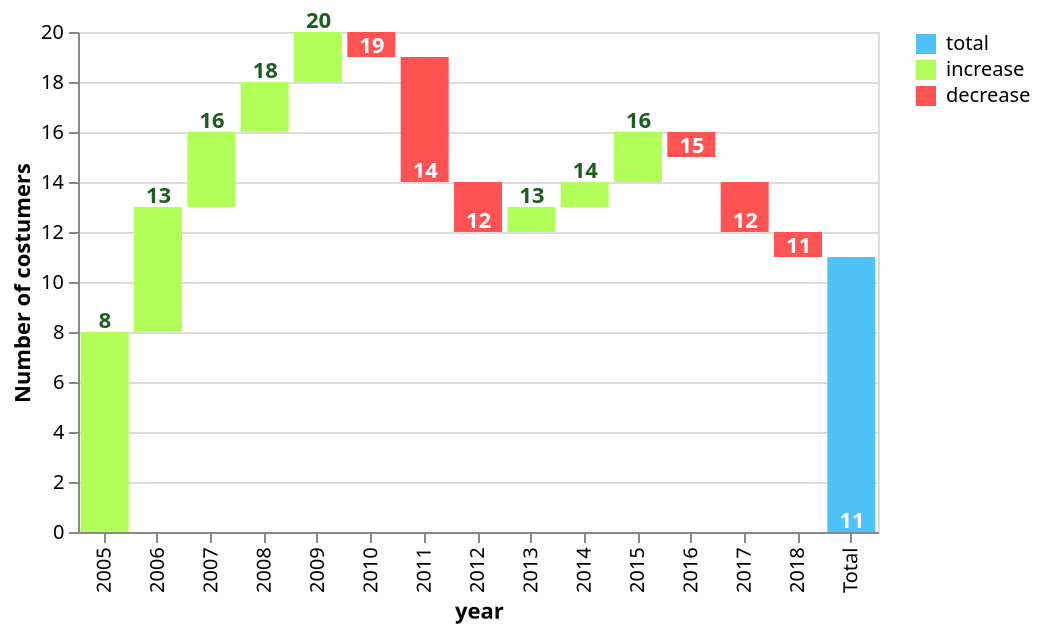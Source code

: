 {"$schema":"https://vega.github.io/schema/vega-lite/v2.json","description":"Waterfall chart","width":400,"height":250,"padding":5,"data":{"values":[{"year":"2005","start":0,"end":8,"cat":"increase"},{"year":"2006","start":8,"end":13,"cat":"increase"},{"year":"2007","start":13,"end":16,"cat":"increase"},{"year":"2008","start":16,"end":18,"cat":"increase"},{"year":"2009","start":18,"end":20,"cat":"increase"},{"year":"2010","start":20,"end":19,"cat":"decrease"},{"year":"2011","start":19,"end":14,"cat":"decrease"},{"year":"2012","start":14,"end":12,"cat":"decrease"},{"year":"2013","start":12,"end":13,"cat":"increase"},{"year":"2014","start":13,"end":14,"cat":"increase"},{"year":"2015","start":14,"end":16,"cat":"increase"},{"year":"2016","start":16,"end":15,"cat":"decrease"},{"year":"2017","start":14,"end":12,"cat":"decrease"},{"year":"2018","start":12,"end":11,"cat":"decrease"},{"year":"Total","start":11,"end":0,"cat":"total"}]},"encoding":{"x":{"field":"year","type":"nominal"},"y":{"field":"start","type":"quantitative","axis":{"title":"Number of costumers"}},"y2":{"field":"end","type":"quantitative"}},"layer":[{"mark":"bar","encoding":{"color":{"field":"cat","type":"ordinal","legend":{"title":""},"scale":{"domain":["total","increase","decrease"],"range":["#4FC3F7","#B2FF59","#FF5252"]}}}},{"mark":"text","encoding":{"y":{"field":"end","type":"quantitative"},"text":{"condition":{"test":"datum['cat'] == 'total'","field":"start"},"field":"end","type":"nominal"},"color":{"condition":{"test":"datum['cat'] != 'increase'","value":"white"},"value":"#1B5E20"}}}],"config":{"text":{"baseline":"bottom","align":"center","fontWeight":"bold"}}}